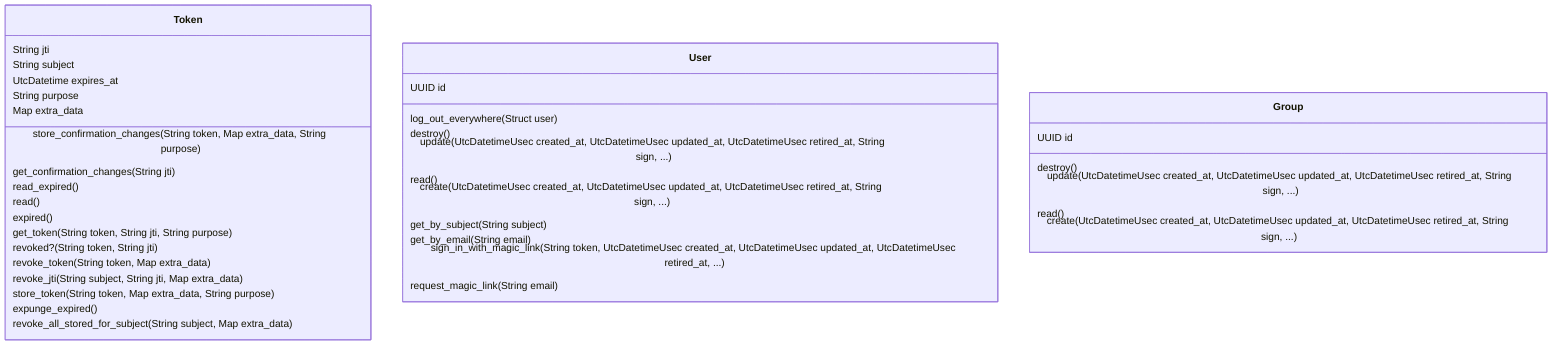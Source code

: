 classDiagram
    class Token {
        String jti
        String subject
        UtcDatetime expires_at
        String purpose
        Map extra_data
        store_confirmation_changes(String token, Map extra_data, String purpose)
        get_confirmation_changes(String jti)
        read_expired()
        read()
        expired()
        get_token(String token, String jti, String purpose)
        revoked?(String token, String jti)
        revoke_token(String token, Map extra_data)
        revoke_jti(String subject, String jti, Map extra_data)
        store_token(String token, Map extra_data, String purpose)
        expunge_expired()
        revoke_all_stored_for_subject(String subject, Map extra_data)
    }
    class User {
        UUID id
        log_out_everywhere(Struct user)
        destroy()
        update(UtcDatetimeUsec created_at, UtcDatetimeUsec updated_at, UtcDatetimeUsec retired_at, String sign, ...)
        read()
        create(UtcDatetimeUsec created_at, UtcDatetimeUsec updated_at, UtcDatetimeUsec retired_at, String sign, ...)
        get_by_subject(String subject)
        get_by_email(String email)
        sign_in_with_magic_link(String token, UtcDatetimeUsec created_at, UtcDatetimeUsec updated_at, UtcDatetimeUsec retired_at, ...)
        request_magic_link(String email)
    }
    class Group {
        UUID id
        destroy()
        update(UtcDatetimeUsec created_at, UtcDatetimeUsec updated_at, UtcDatetimeUsec retired_at, String sign, ...)
        read()
        create(UtcDatetimeUsec created_at, UtcDatetimeUsec updated_at, UtcDatetimeUsec retired_at, String sign, ...)
    }